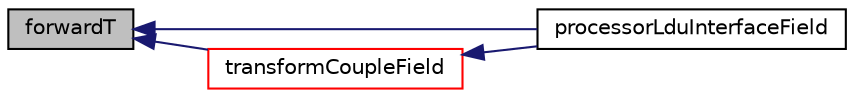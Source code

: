 digraph "forwardT"
{
  bgcolor="transparent";
  edge [fontname="Helvetica",fontsize="10",labelfontname="Helvetica",labelfontsize="10"];
  node [fontname="Helvetica",fontsize="10",shape=record];
  rankdir="LR";
  Node37 [label="forwardT",height=0.2,width=0.4,color="black", fillcolor="grey75", style="filled", fontcolor="black"];
  Node37 -> Node38 [dir="back",color="midnightblue",fontsize="10",style="solid",fontname="Helvetica"];
  Node38 [label="processorLduInterfaceField",height=0.2,width=0.4,color="black",URL="$a27921.html#a84246dcb2da3a0d89ca6eba95b3bbf29",tooltip="Construct given coupled patch. "];
  Node37 -> Node39 [dir="back",color="midnightblue",fontsize="10",style="solid",fontname="Helvetica"];
  Node39 [label="transformCoupleField",height=0.2,width=0.4,color="red",URL="$a27921.html#af444eb11487cc65c3f7e9f29184aa5bc",tooltip="Transform given patch field. "];
  Node39 -> Node38 [dir="back",color="midnightblue",fontsize="10",style="solid",fontname="Helvetica"];
}
